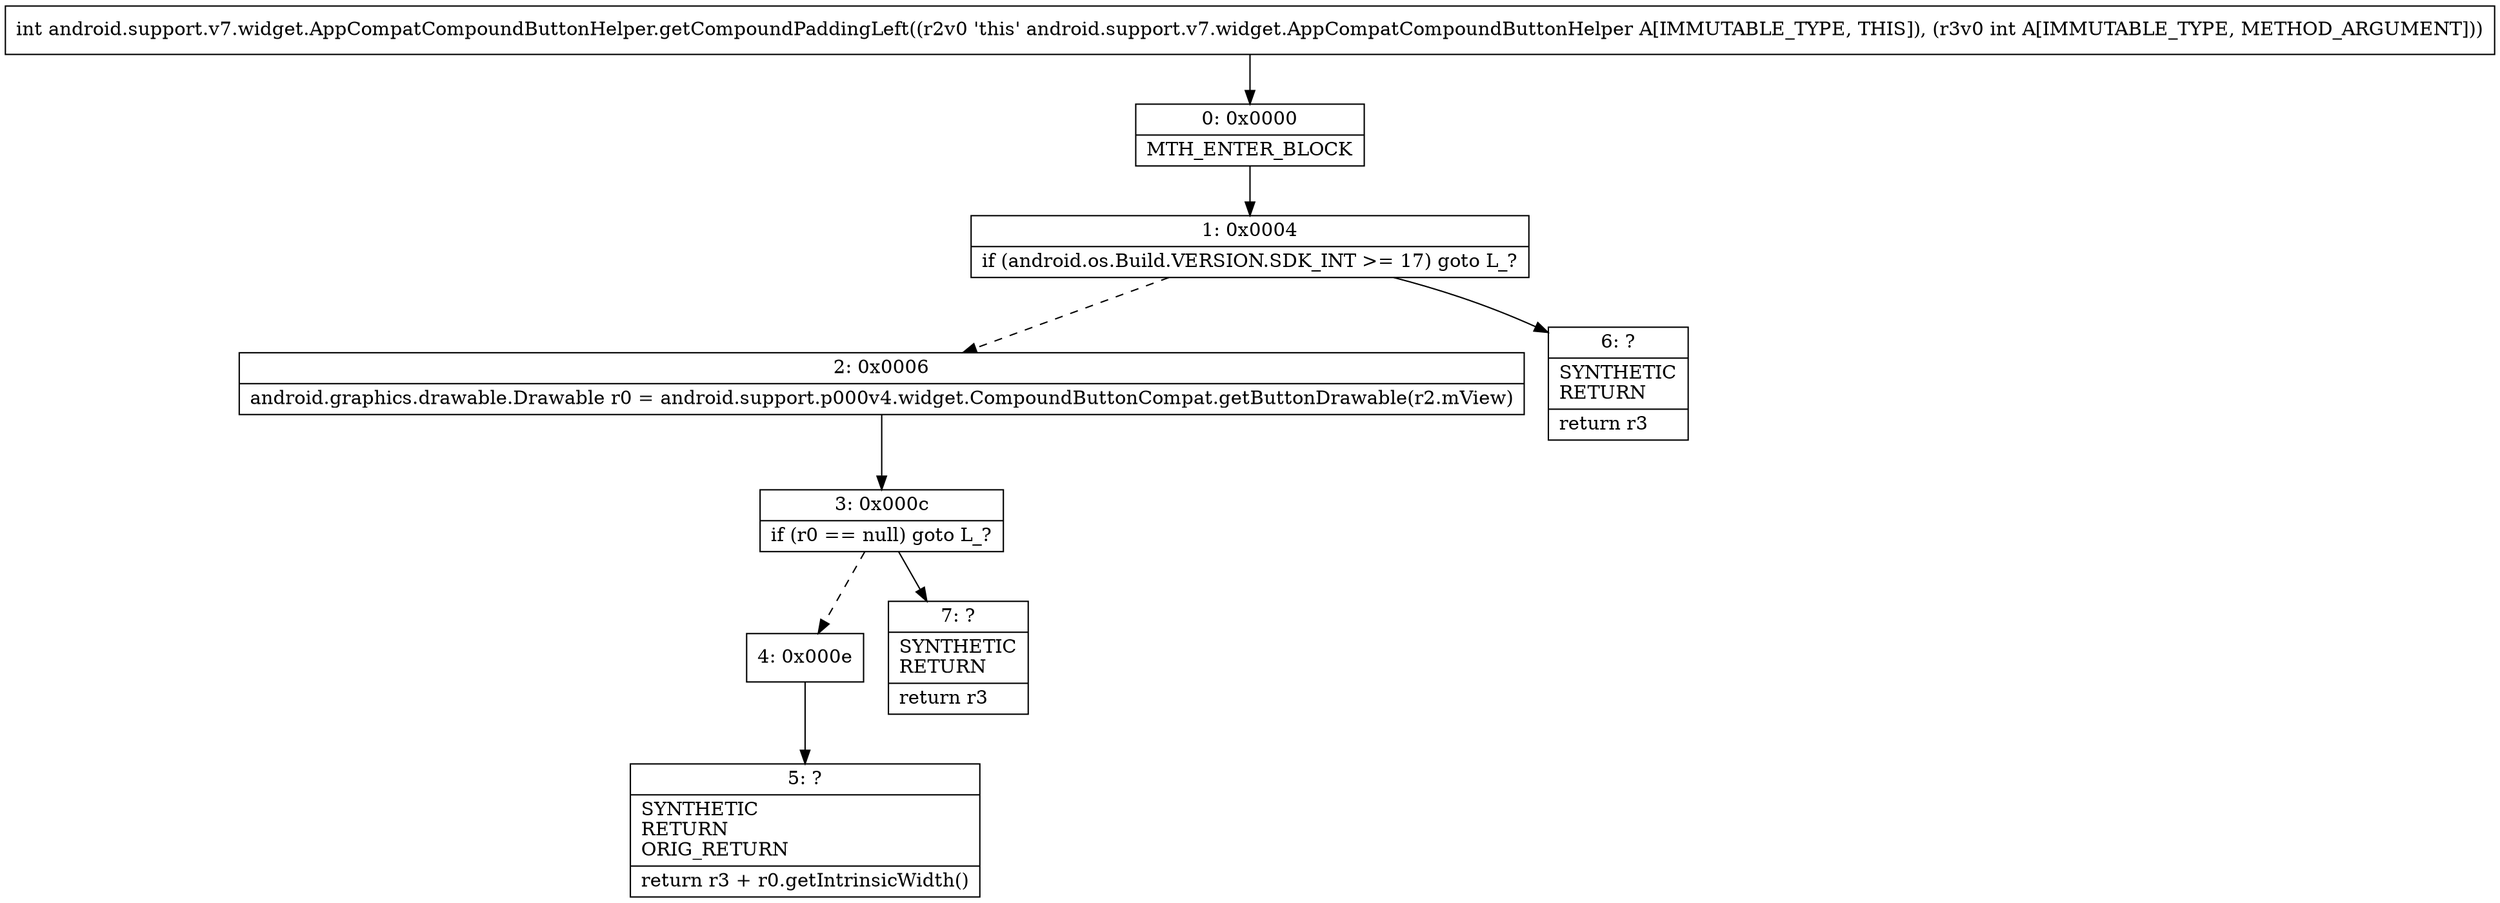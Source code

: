 digraph "CFG forandroid.support.v7.widget.AppCompatCompoundButtonHelper.getCompoundPaddingLeft(I)I" {
Node_0 [shape=record,label="{0\:\ 0x0000|MTH_ENTER_BLOCK\l}"];
Node_1 [shape=record,label="{1\:\ 0x0004|if (android.os.Build.VERSION.SDK_INT \>= 17) goto L_?\l}"];
Node_2 [shape=record,label="{2\:\ 0x0006|android.graphics.drawable.Drawable r0 = android.support.p000v4.widget.CompoundButtonCompat.getButtonDrawable(r2.mView)\l}"];
Node_3 [shape=record,label="{3\:\ 0x000c|if (r0 == null) goto L_?\l}"];
Node_4 [shape=record,label="{4\:\ 0x000e}"];
Node_5 [shape=record,label="{5\:\ ?|SYNTHETIC\lRETURN\lORIG_RETURN\l|return r3 + r0.getIntrinsicWidth()\l}"];
Node_6 [shape=record,label="{6\:\ ?|SYNTHETIC\lRETURN\l|return r3\l}"];
Node_7 [shape=record,label="{7\:\ ?|SYNTHETIC\lRETURN\l|return r3\l}"];
MethodNode[shape=record,label="{int android.support.v7.widget.AppCompatCompoundButtonHelper.getCompoundPaddingLeft((r2v0 'this' android.support.v7.widget.AppCompatCompoundButtonHelper A[IMMUTABLE_TYPE, THIS]), (r3v0 int A[IMMUTABLE_TYPE, METHOD_ARGUMENT])) }"];
MethodNode -> Node_0;
Node_0 -> Node_1;
Node_1 -> Node_2[style=dashed];
Node_1 -> Node_6;
Node_2 -> Node_3;
Node_3 -> Node_4[style=dashed];
Node_3 -> Node_7;
Node_4 -> Node_5;
}

